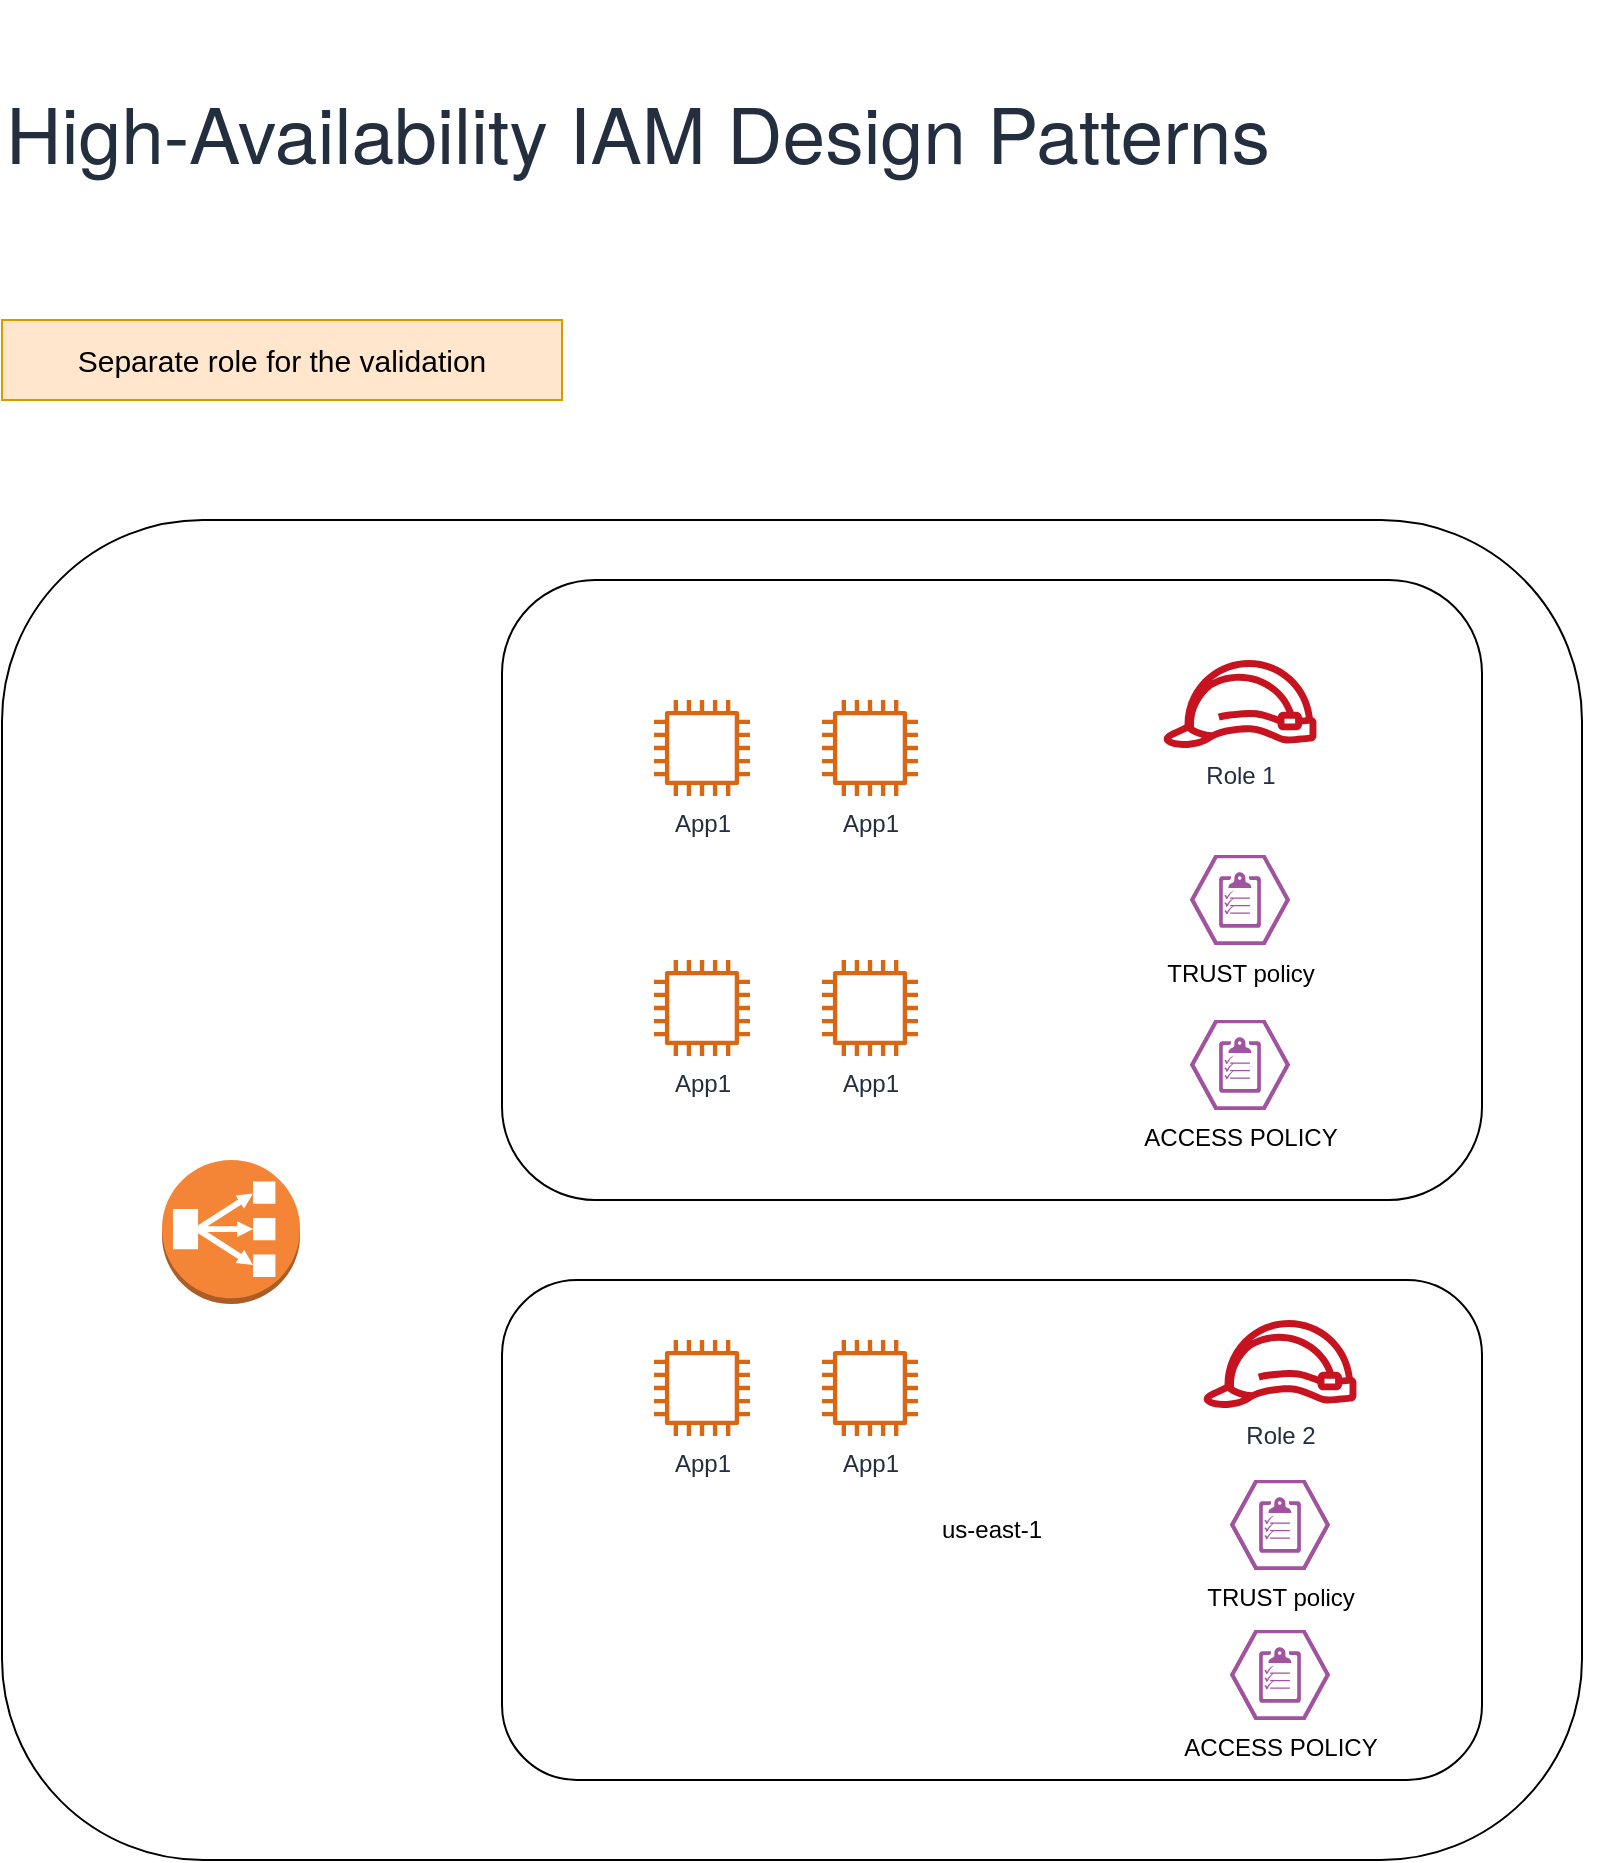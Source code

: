 <mxfile version="14.8.0" type="github">
  <diagram id="hybF_AHONoGxi9Xy7w8x" name="Page-1">
    <mxGraphModel dx="1382" dy="764" grid="1" gridSize="10" guides="1" tooltips="1" connect="1" arrows="1" fold="1" page="1" pageScale="1" pageWidth="827" pageHeight="1169" math="0" shadow="0">
      <root>
        <mxCell id="0" />
        <mxCell id="1" parent="0" />
        <mxCell id="SZYIprdb0noJJP8OvCxE-5" value="&lt;h1 class=&quot;lb-h2 blog-post-title&quot; style=&quot;box-sizing: border-box ; margin: 0px ; color: rgb(35 , 47 , 62) ; font-weight: 500 ; font-family: &amp;#34;amazonemberbold&amp;#34; , &amp;#34;helvetica neue bold&amp;#34; , &amp;#34;helvetica neue&amp;#34; , &amp;#34;helvetica&amp;#34; , &amp;#34;arial&amp;#34; , sans-serif ; font-size: 2.4rem ; line-height: 1.3&quot;&gt;High-Availability IAM Design Patterns&lt;/h1&gt;" style="text;html=1;strokeColor=none;fillColor=none;align=left;verticalAlign=middle;whiteSpace=wrap;rounded=0;" vertex="1" parent="1">
          <mxGeometry x="40" y="40" width="800" height="130" as="geometry" />
        </mxCell>
        <mxCell id="SZYIprdb0noJJP8OvCxE-7" value="&lt;font style=&quot;font-size: 15px&quot;&gt;Separate role for the validation&lt;/font&gt;" style="text;html=1;strokeColor=#d79b00;fillColor=#ffe6cc;align=center;verticalAlign=middle;whiteSpace=wrap;rounded=0;" vertex="1" parent="1">
          <mxGeometry x="40" y="200" width="280" height="40" as="geometry" />
        </mxCell>
        <mxCell id="SZYIprdb0noJJP8OvCxE-8" value="" style="rounded=1;whiteSpace=wrap;html=1;" vertex="1" parent="1">
          <mxGeometry x="40" y="300" width="790" height="670" as="geometry" />
        </mxCell>
        <mxCell id="SZYIprdb0noJJP8OvCxE-9" value="" style="rounded=1;whiteSpace=wrap;html=1;" vertex="1" parent="1">
          <mxGeometry x="290" y="330" width="490" height="310" as="geometry" />
        </mxCell>
        <mxCell id="SZYIprdb0noJJP8OvCxE-10" value="us-east-1" style="rounded=1;whiteSpace=wrap;html=1;" vertex="1" parent="1">
          <mxGeometry x="290" y="680" width="490" height="250" as="geometry" />
        </mxCell>
        <mxCell id="SZYIprdb0noJJP8OvCxE-11" value="" style="outlineConnect=0;dashed=0;verticalLabelPosition=bottom;verticalAlign=top;align=center;html=1;shape=mxgraph.aws3.classic_load_balancer;fillColor=#F58536;gradientColor=none;" vertex="1" parent="1">
          <mxGeometry x="120" y="620" width="69" height="72" as="geometry" />
        </mxCell>
        <mxCell id="SZYIprdb0noJJP8OvCxE-12" value="App1" style="outlineConnect=0;fontColor=#232F3E;gradientColor=none;fillColor=#D86613;strokeColor=none;dashed=0;verticalLabelPosition=bottom;verticalAlign=top;align=center;html=1;fontSize=12;fontStyle=0;aspect=fixed;pointerEvents=1;shape=mxgraph.aws4.instance2;" vertex="1" parent="1">
          <mxGeometry x="366" y="390" width="48" height="48" as="geometry" />
        </mxCell>
        <mxCell id="SZYIprdb0noJJP8OvCxE-13" value="App1" style="outlineConnect=0;fontColor=#232F3E;gradientColor=none;fillColor=#D86613;strokeColor=none;dashed=0;verticalLabelPosition=bottom;verticalAlign=top;align=center;html=1;fontSize=12;fontStyle=0;aspect=fixed;pointerEvents=1;shape=mxgraph.aws4.instance2;" vertex="1" parent="1">
          <mxGeometry x="450" y="390" width="48" height="48" as="geometry" />
        </mxCell>
        <mxCell id="SZYIprdb0noJJP8OvCxE-14" value="App1" style="outlineConnect=0;fontColor=#232F3E;gradientColor=none;fillColor=#D86613;strokeColor=none;dashed=0;verticalLabelPosition=bottom;verticalAlign=top;align=center;html=1;fontSize=12;fontStyle=0;aspect=fixed;pointerEvents=1;shape=mxgraph.aws4.instance2;" vertex="1" parent="1">
          <mxGeometry x="366" y="520" width="48" height="48" as="geometry" />
        </mxCell>
        <mxCell id="SZYIprdb0noJJP8OvCxE-15" value="App1" style="outlineConnect=0;fontColor=#232F3E;gradientColor=none;fillColor=#D86613;strokeColor=none;dashed=0;verticalLabelPosition=bottom;verticalAlign=top;align=center;html=1;fontSize=12;fontStyle=0;aspect=fixed;pointerEvents=1;shape=mxgraph.aws4.instance2;" vertex="1" parent="1">
          <mxGeometry x="450" y="520" width="48" height="48" as="geometry" />
        </mxCell>
        <mxCell id="SZYIprdb0noJJP8OvCxE-16" value="Role 1" style="outlineConnect=0;fontColor=#232F3E;gradientColor=none;fillColor=#C7131F;strokeColor=none;dashed=0;verticalLabelPosition=bottom;verticalAlign=top;align=center;html=1;fontSize=12;fontStyle=0;aspect=fixed;pointerEvents=1;shape=mxgraph.aws4.role;" vertex="1" parent="1">
          <mxGeometry x="620" y="370" width="78" height="44" as="geometry" />
        </mxCell>
        <mxCell id="SZYIprdb0noJJP8OvCxE-17" value="Role 2" style="outlineConnect=0;fontColor=#232F3E;gradientColor=none;fillColor=#C7131F;strokeColor=none;dashed=0;verticalLabelPosition=bottom;verticalAlign=top;align=center;html=1;fontSize=12;fontStyle=0;aspect=fixed;pointerEvents=1;shape=mxgraph.aws4.role;" vertex="1" parent="1">
          <mxGeometry x="640" y="700" width="78" height="44" as="geometry" />
        </mxCell>
        <mxCell id="SZYIprdb0noJJP8OvCxE-18" value="App1" style="outlineConnect=0;fontColor=#232F3E;gradientColor=none;fillColor=#D86613;strokeColor=none;dashed=0;verticalLabelPosition=bottom;verticalAlign=top;align=center;html=1;fontSize=12;fontStyle=0;aspect=fixed;pointerEvents=1;shape=mxgraph.aws4.instance2;" vertex="1" parent="1">
          <mxGeometry x="366" y="710" width="48" height="48" as="geometry" />
        </mxCell>
        <mxCell id="SZYIprdb0noJJP8OvCxE-19" value="App1" style="outlineConnect=0;fontColor=#232F3E;gradientColor=none;fillColor=#D86613;strokeColor=none;dashed=0;verticalLabelPosition=bottom;verticalAlign=top;align=center;html=1;fontSize=12;fontStyle=0;aspect=fixed;pointerEvents=1;shape=mxgraph.aws4.instance2;" vertex="1" parent="1">
          <mxGeometry x="450" y="710" width="48" height="48" as="geometry" />
        </mxCell>
        <mxCell id="SZYIprdb0noJJP8OvCxE-20" value="TRUST policy" style="verticalLabelPosition=bottom;html=1;fillColor=#A153A0;strokeColor=#ffffff;verticalAlign=top;align=center;points=[[0,0.5,0],[0.125,0.25,0],[0.25,0,0],[0.5,0,0],[0.75,0,0],[0.875,0.25,0],[1,0.5,0],[0.875,0.75,0],[0.75,1,0],[0.5,1,0],[0.125,0.75,0]];pointerEvents=1;shape=mxgraph.cisco_safe.compositeIcon;bgIcon=mxgraph.cisco_safe.design.blank_device;resIcon=mxgraph.cisco_safe.design.policy_2;" vertex="1" parent="1">
          <mxGeometry x="634" y="467.5" width="50" height="45" as="geometry" />
        </mxCell>
        <mxCell id="SZYIprdb0noJJP8OvCxE-21" value="ACCESS POLICY" style="verticalLabelPosition=bottom;html=1;fillColor=#A153A0;strokeColor=#ffffff;verticalAlign=top;align=center;points=[[0,0.5,0],[0.125,0.25,0],[0.25,0,0],[0.5,0,0],[0.75,0,0],[0.875,0.25,0],[1,0.5,0],[0.875,0.75,0],[0.75,1,0],[0.5,1,0],[0.125,0.75,0]];pointerEvents=1;shape=mxgraph.cisco_safe.compositeIcon;bgIcon=mxgraph.cisco_safe.design.blank_device;resIcon=mxgraph.cisco_safe.design.policy_2;" vertex="1" parent="1">
          <mxGeometry x="634" y="550" width="50" height="45" as="geometry" />
        </mxCell>
        <mxCell id="SZYIprdb0noJJP8OvCxE-22" value="TRUST policy" style="verticalLabelPosition=bottom;html=1;fillColor=#A153A0;strokeColor=#ffffff;verticalAlign=top;align=center;points=[[0,0.5,0],[0.125,0.25,0],[0.25,0,0],[0.5,0,0],[0.75,0,0],[0.875,0.25,0],[1,0.5,0],[0.875,0.75,0],[0.75,1,0],[0.5,1,0],[0.125,0.75,0]];pointerEvents=1;shape=mxgraph.cisco_safe.compositeIcon;bgIcon=mxgraph.cisco_safe.design.blank_device;resIcon=mxgraph.cisco_safe.design.policy_2;" vertex="1" parent="1">
          <mxGeometry x="654" y="780" width="50" height="45" as="geometry" />
        </mxCell>
        <mxCell id="SZYIprdb0noJJP8OvCxE-23" value="ACCESS POLICY" style="verticalLabelPosition=bottom;html=1;fillColor=#A153A0;strokeColor=#ffffff;verticalAlign=top;align=center;points=[[0,0.5,0],[0.125,0.25,0],[0.25,0,0],[0.5,0,0],[0.75,0,0],[0.875,0.25,0],[1,0.5,0],[0.875,0.75,0],[0.75,1,0],[0.5,1,0],[0.125,0.75,0]];pointerEvents=1;shape=mxgraph.cisco_safe.compositeIcon;bgIcon=mxgraph.cisco_safe.design.blank_device;resIcon=mxgraph.cisco_safe.design.policy_2;" vertex="1" parent="1">
          <mxGeometry x="654" y="855" width="50" height="45" as="geometry" />
        </mxCell>
      </root>
    </mxGraphModel>
  </diagram>
</mxfile>
